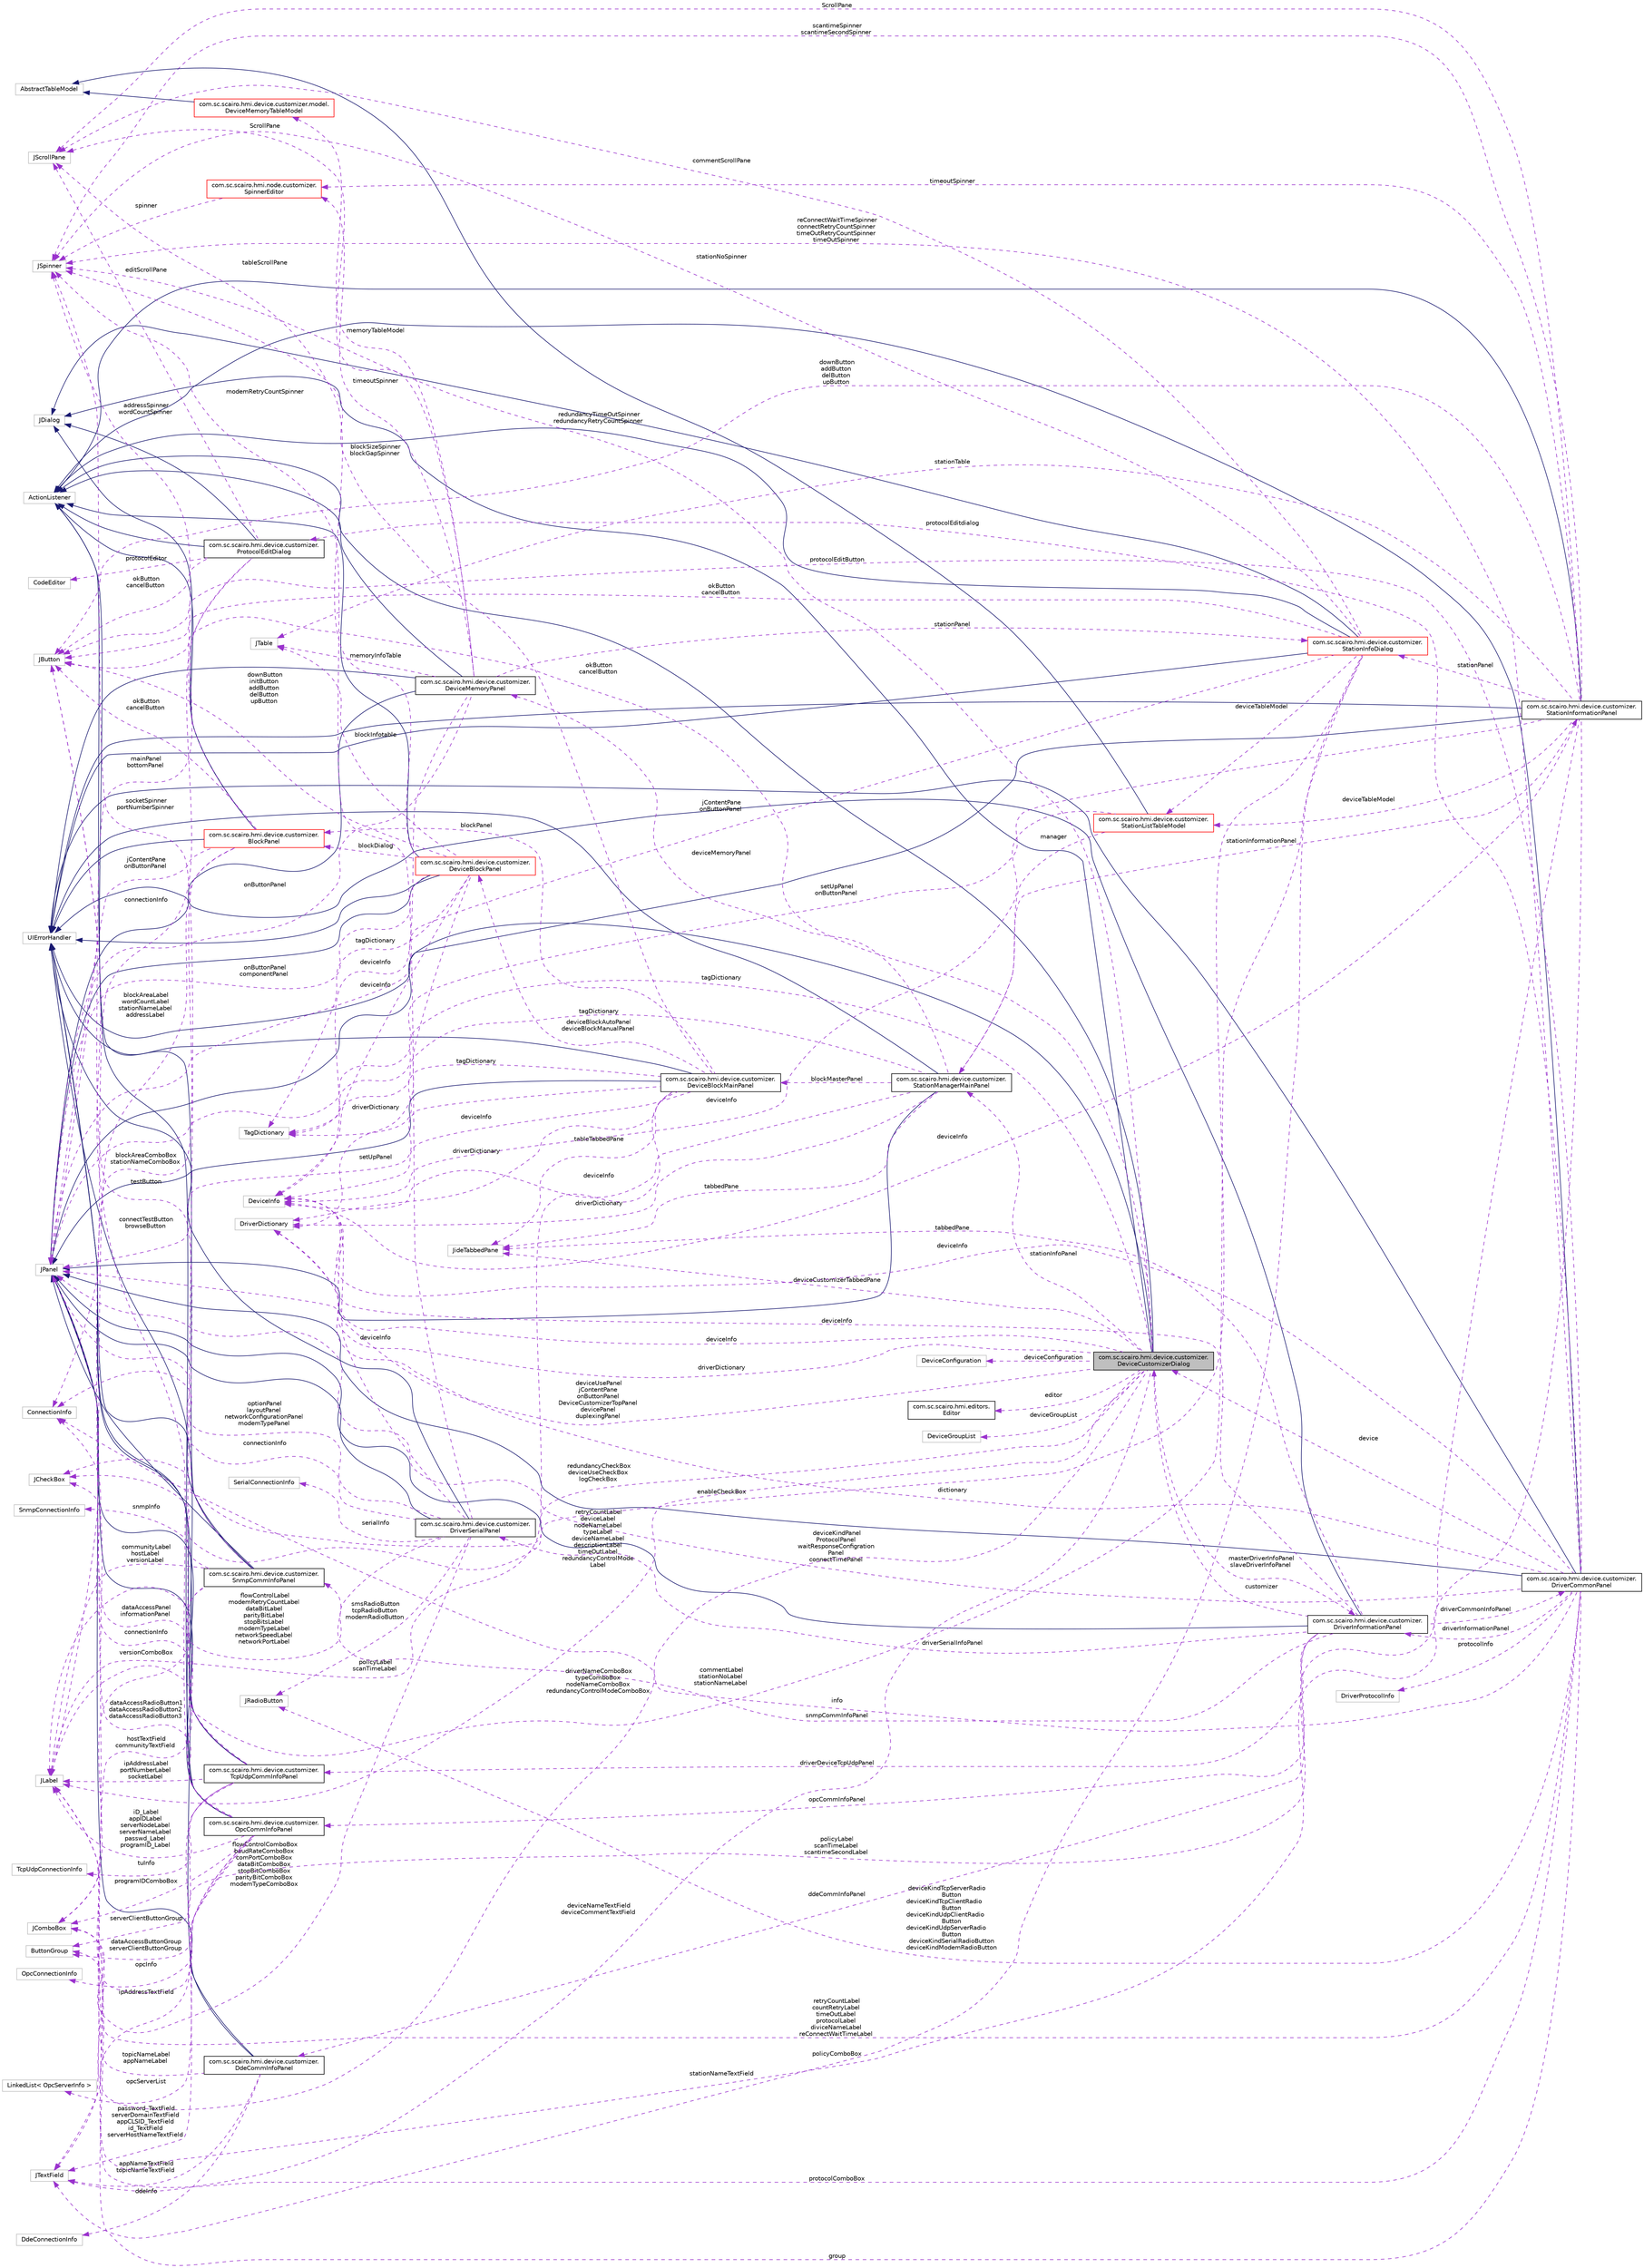 digraph "com.sc.scairo.hmi.device.customizer.DeviceCustomizerDialog"
{
 // LATEX_PDF_SIZE
  edge [fontname="Helvetica",fontsize="10",labelfontname="Helvetica",labelfontsize="10"];
  node [fontname="Helvetica",fontsize="10",shape=record];
  rankdir="LR";
  Node1 [label="com.sc.scairo.hmi.device.customizer.\lDeviceCustomizerDialog",height=0.2,width=0.4,color="black", fillcolor="grey75", style="filled", fontcolor="black",tooltip=" "];
  Node2 -> Node1 [dir="back",color="midnightblue",fontsize="10",style="solid",fontname="Helvetica"];
  Node2 [label="JDialog",height=0.2,width=0.4,color="grey75", fillcolor="white", style="filled",tooltip=" "];
  Node3 -> Node1 [dir="back",color="midnightblue",fontsize="10",style="solid",fontname="Helvetica"];
  Node3 [label="ActionListener",height=0.2,width=0.4,color="grey75", fillcolor="white", style="filled",tooltip=" "];
  Node4 -> Node1 [dir="back",color="midnightblue",fontsize="10",style="solid",fontname="Helvetica"];
  Node4 [label="UIErrorHandler",height=0.2,width=0.4,color="grey75", fillcolor="white", style="filled",tooltip=" "];
  Node5 -> Node1 [dir="back",color="darkorchid3",fontsize="10",style="dashed",label=" tagDictionary" ,fontname="Helvetica"];
  Node5 [label="TagDictionary",height=0.2,width=0.4,color="grey75", fillcolor="white", style="filled",tooltip=" "];
  Node6 -> Node1 [dir="back",color="darkorchid3",fontsize="10",style="dashed",label=" masterDriverInfoPanel\nslaveDriverInfoPanel" ,fontname="Helvetica"];
  Node6 [label="com.sc.scairo.hmi.device.customizer.\lDriverInformationPanel",height=0.2,width=0.4,color="black", fillcolor="white", style="filled",URL="$classcom_1_1sc_1_1scairo_1_1hmi_1_1device_1_1customizer_1_1_driver_information_panel.html",tooltip=" "];
  Node7 -> Node6 [dir="back",color="midnightblue",fontsize="10",style="solid",fontname="Helvetica"];
  Node7 [label="JPanel",height=0.2,width=0.4,color="grey75", fillcolor="white", style="filled",tooltip=" "];
  Node4 -> Node6 [dir="back",color="midnightblue",fontsize="10",style="solid",fontname="Helvetica"];
  Node8 -> Node6 [dir="back",color="darkorchid3",fontsize="10",style="dashed",label=" snmpCommInfoPanel" ,fontname="Helvetica"];
  Node8 [label="com.sc.scairo.hmi.device.customizer.\lSnmpCommInfoPanel",height=0.2,width=0.4,color="black", fillcolor="white", style="filled",URL="$classcom_1_1sc_1_1scairo_1_1hmi_1_1device_1_1customizer_1_1_snmp_comm_info_panel.html",tooltip=" "];
  Node7 -> Node8 [dir="back",color="midnightblue",fontsize="10",style="solid",fontname="Helvetica"];
  Node4 -> Node8 [dir="back",color="midnightblue",fontsize="10",style="solid",fontname="Helvetica"];
  Node3 -> Node8 [dir="back",color="midnightblue",fontsize="10",style="solid",fontname="Helvetica"];
  Node9 -> Node8 [dir="back",color="darkorchid3",fontsize="10",style="dashed",label=" testButton" ,fontname="Helvetica"];
  Node9 [label="JButton",height=0.2,width=0.4,color="grey75", fillcolor="white", style="filled",tooltip=" "];
  Node10 -> Node8 [dir="back",color="darkorchid3",fontsize="10",style="dashed",label=" hostTextField\ncommunityTextField" ,fontname="Helvetica"];
  Node10 [label="JTextField",height=0.2,width=0.4,color="grey75", fillcolor="white", style="filled",tooltip=" "];
  Node11 -> Node8 [dir="back",color="darkorchid3",fontsize="10",style="dashed",label=" snmpInfo" ,fontname="Helvetica"];
  Node11 [label="SnmpConnectionInfo",height=0.2,width=0.4,color="grey75", fillcolor="white", style="filled",tooltip=" "];
  Node12 -> Node8 [dir="back",color="darkorchid3",fontsize="10",style="dashed",label=" versionComboBox" ,fontname="Helvetica"];
  Node12 [label="JComboBox",height=0.2,width=0.4,color="grey75", fillcolor="white", style="filled",tooltip=" "];
  Node13 -> Node8 [dir="back",color="darkorchid3",fontsize="10",style="dashed",label=" communityLabel\nhostLabel\nversionLabel" ,fontname="Helvetica"];
  Node13 [label="JLabel",height=0.2,width=0.4,color="grey75", fillcolor="white", style="filled",tooltip=" "];
  Node14 -> Node6 [dir="back",color="darkorchid3",fontsize="10",style="dashed",label=" ddeCommInfoPanel" ,fontname="Helvetica"];
  Node14 [label="com.sc.scairo.hmi.device.customizer.\lDdeCommInfoPanel",height=0.2,width=0.4,color="black", fillcolor="white", style="filled",URL="$classcom_1_1sc_1_1scairo_1_1hmi_1_1device_1_1customizer_1_1_dde_comm_info_panel.html",tooltip=" "];
  Node7 -> Node14 [dir="back",color="midnightblue",fontsize="10",style="solid",fontname="Helvetica"];
  Node4 -> Node14 [dir="back",color="midnightblue",fontsize="10",style="solid",fontname="Helvetica"];
  Node10 -> Node14 [dir="back",color="darkorchid3",fontsize="10",style="dashed",label=" appNameTextField\ntopicNameTextField" ,fontname="Helvetica"];
  Node13 -> Node14 [dir="back",color="darkorchid3",fontsize="10",style="dashed",label=" topicNameLabel\nappNameLabel" ,fontname="Helvetica"];
  Node15 -> Node14 [dir="back",color="darkorchid3",fontsize="10",style="dashed",label=" ddeInfo" ,fontname="Helvetica"];
  Node15 [label="DdeConnectionInfo",height=0.2,width=0.4,color="grey75", fillcolor="white", style="filled",tooltip=" "];
  Node16 -> Node6 [dir="back",color="darkorchid3",fontsize="10",style="dashed",label=" driverDeviceTcpUdpPanel" ,fontname="Helvetica"];
  Node16 [label="com.sc.scairo.hmi.device.customizer.\lTcpUdpCommInfoPanel",height=0.2,width=0.4,color="black", fillcolor="white", style="filled",URL="$classcom_1_1sc_1_1scairo_1_1hmi_1_1device_1_1customizer_1_1_tcp_udp_comm_info_panel.html",tooltip=" "];
  Node7 -> Node16 [dir="back",color="midnightblue",fontsize="10",style="solid",fontname="Helvetica"];
  Node4 -> Node16 [dir="back",color="midnightblue",fontsize="10",style="solid",fontname="Helvetica"];
  Node10 -> Node16 [dir="back",color="darkorchid3",fontsize="10",style="dashed",label=" ipAddressTextField" ,fontname="Helvetica"];
  Node17 -> Node16 [dir="back",color="darkorchid3",fontsize="10",style="dashed",label=" socketSpinner\nportNumberSpinner" ,fontname="Helvetica"];
  Node17 [label="JSpinner",height=0.2,width=0.4,color="grey75", fillcolor="white", style="filled",tooltip=" "];
  Node18 -> Node16 [dir="back",color="darkorchid3",fontsize="10",style="dashed",label=" serverClientButtonGroup" ,fontname="Helvetica"];
  Node18 [label="ButtonGroup",height=0.2,width=0.4,color="grey75", fillcolor="white", style="filled",tooltip=" "];
  Node19 -> Node16 [dir="back",color="darkorchid3",fontsize="10",style="dashed",label=" connectionInfo" ,fontname="Helvetica"];
  Node19 [label="ConnectionInfo",height=0.2,width=0.4,color="grey75", fillcolor="white", style="filled",tooltip=" "];
  Node13 -> Node16 [dir="back",color="darkorchid3",fontsize="10",style="dashed",label=" ipAddressLabel\nportNumberLabel\nsocketLabel" ,fontname="Helvetica"];
  Node20 -> Node16 [dir="back",color="darkorchid3",fontsize="10",style="dashed",label=" tuInfo" ,fontname="Helvetica"];
  Node20 [label="TcpUdpConnectionInfo",height=0.2,width=0.4,color="grey75", fillcolor="white", style="filled",tooltip=" "];
  Node21 -> Node6 [dir="back",color="darkorchid3",fontsize="10",style="dashed",label=" tabbedPane" ,fontname="Helvetica"];
  Node21 [label="JideTabbedPane",height=0.2,width=0.4,color="grey75", fillcolor="white", style="filled",tooltip=" "];
  Node22 -> Node6 [dir="back",color="darkorchid3",fontsize="10",style="dashed",label=" opcCommInfoPanel" ,fontname="Helvetica"];
  Node22 [label="com.sc.scairo.hmi.device.customizer.\lOpcCommInfoPanel",height=0.2,width=0.4,color="black", fillcolor="white", style="filled",URL="$classcom_1_1sc_1_1scairo_1_1hmi_1_1device_1_1customizer_1_1_opc_comm_info_panel.html",tooltip=" "];
  Node7 -> Node22 [dir="back",color="midnightblue",fontsize="10",style="solid",fontname="Helvetica"];
  Node4 -> Node22 [dir="back",color="midnightblue",fontsize="10",style="solid",fontname="Helvetica"];
  Node3 -> Node22 [dir="back",color="midnightblue",fontsize="10",style="solid",fontname="Helvetica"];
  Node9 -> Node22 [dir="back",color="darkorchid3",fontsize="10",style="dashed",label=" connectTestButton\nbrowseButton" ,fontname="Helvetica"];
  Node23 -> Node22 [dir="back",color="darkorchid3",fontsize="10",style="dashed",label=" dataAccessRadioButton1\ndataAccessRadioButton2\ndataAccessRadioButton3" ,fontname="Helvetica"];
  Node23 [label="JCheckBox",height=0.2,width=0.4,color="grey75", fillcolor="white", style="filled",tooltip=" "];
  Node10 -> Node22 [dir="back",color="darkorchid3",fontsize="10",style="dashed",label=" password_TextField\nserverDomainTextField\nappCLSID_TextField\nid_TextField\nserverHostNameTextField" ,fontname="Helvetica"];
  Node24 -> Node22 [dir="back",color="darkorchid3",fontsize="10",style="dashed",label=" opcInfo" ,fontname="Helvetica"];
  Node24 [label="OpcConnectionInfo",height=0.2,width=0.4,color="grey75", fillcolor="white", style="filled",tooltip=" "];
  Node18 -> Node22 [dir="back",color="darkorchid3",fontsize="10",style="dashed",label=" dataAccessButtonGroup\nserverClientButtonGroup" ,fontname="Helvetica"];
  Node12 -> Node22 [dir="back",color="darkorchid3",fontsize="10",style="dashed",label=" programIDComboBox" ,fontname="Helvetica"];
  Node25 -> Node22 [dir="back",color="darkorchid3",fontsize="10",style="dashed",label=" opcServerList" ,fontname="Helvetica"];
  Node25 [label="LinkedList\< OpcServerInfo \>",height=0.2,width=0.4,color="grey75", fillcolor="white", style="filled",tooltip=" "];
  Node13 -> Node22 [dir="back",color="darkorchid3",fontsize="10",style="dashed",label=" iD_Label\nappIDLabel\nserverNodeLabel\nserverNameLabel\npasswd_Label\nprogramID_Label" ,fontname="Helvetica"];
  Node7 -> Node22 [dir="back",color="darkorchid3",fontsize="10",style="dashed",label=" dataAccessPanel\ninformationPanel" ,fontname="Helvetica"];
  Node26 -> Node6 [dir="back",color="darkorchid3",fontsize="10",style="dashed",label=" driverSerialInfoPanel" ,fontname="Helvetica"];
  Node26 [label="com.sc.scairo.hmi.device.customizer.\lDriverSerialPanel",height=0.2,width=0.4,color="black", fillcolor="white", style="filled",URL="$classcom_1_1sc_1_1scairo_1_1hmi_1_1device_1_1customizer_1_1_driver_serial_panel.html",tooltip=" "];
  Node7 -> Node26 [dir="back",color="midnightblue",fontsize="10",style="solid",fontname="Helvetica"];
  Node4 -> Node26 [dir="back",color="midnightblue",fontsize="10",style="solid",fontname="Helvetica"];
  Node17 -> Node26 [dir="back",color="darkorchid3",fontsize="10",style="dashed",label=" modemRetryCountSpinner" ,fontname="Helvetica"];
  Node19 -> Node26 [dir="back",color="darkorchid3",fontsize="10",style="dashed",label=" connectionInfo" ,fontname="Helvetica"];
  Node12 -> Node26 [dir="back",color="darkorchid3",fontsize="10",style="dashed",label=" flowControlComboBox\nbaudRateComboBox\ncomPortComboBox\ndataBitComboBox\nstopBitComboBox\nparityBitComboBox\nmodemTypeComboBox" ,fontname="Helvetica"];
  Node13 -> Node26 [dir="back",color="darkorchid3",fontsize="10",style="dashed",label=" flowControlLabel\nmodemRetryCountLabel\ndataBitLabel\nparityBitLabel\nstopBitsLabel\nmodemTypeLabel\nnetworkSpeedLabel\nnetworkPortLabel" ,fontname="Helvetica"];
  Node27 -> Node26 [dir="back",color="darkorchid3",fontsize="10",style="dashed",label=" deviceInfo" ,fontname="Helvetica"];
  Node27 [label="DeviceInfo",height=0.2,width=0.4,color="grey75", fillcolor="white", style="filled",tooltip=" "];
  Node28 -> Node26 [dir="back",color="darkorchid3",fontsize="10",style="dashed",label=" serialInfo" ,fontname="Helvetica"];
  Node28 [label="SerialConnectionInfo",height=0.2,width=0.4,color="grey75", fillcolor="white", style="filled",tooltip=" "];
  Node7 -> Node26 [dir="back",color="darkorchid3",fontsize="10",style="dashed",label=" optionPanel\nlayoutPanel\nnetworkConfigurationPanel\nmodemTypePanel" ,fontname="Helvetica"];
  Node29 -> Node26 [dir="back",color="darkorchid3",fontsize="10",style="dashed",label=" smsRadioButton\ntcpRadioButton\nmodemRadioButton" ,fontname="Helvetica"];
  Node29 [label="JRadioButton",height=0.2,width=0.4,color="grey75", fillcolor="white", style="filled",tooltip=" "];
  Node1 -> Node6 [dir="back",color="darkorchid3",fontsize="10",style="dashed",label=" customizer" ,fontname="Helvetica"];
  Node27 -> Node6 [dir="back",color="darkorchid3",fontsize="10",style="dashed",label=" deviceInfo" ,fontname="Helvetica"];
  Node30 -> Node6 [dir="back",color="darkorchid3",fontsize="10",style="dashed",label=" driverCommonInfoPanel" ,fontname="Helvetica"];
  Node30 [label="com.sc.scairo.hmi.device.customizer.\lDriverCommonPanel",height=0.2,width=0.4,color="black", fillcolor="white", style="filled",URL="$classcom_1_1sc_1_1scairo_1_1hmi_1_1device_1_1customizer_1_1_driver_common_panel.html",tooltip=" "];
  Node7 -> Node30 [dir="back",color="midnightblue",fontsize="10",style="solid",fontname="Helvetica"];
  Node3 -> Node30 [dir="back",color="midnightblue",fontsize="10",style="solid",fontname="Helvetica"];
  Node4 -> Node30 [dir="back",color="midnightblue",fontsize="10",style="solid",fontname="Helvetica"];
  Node9 -> Node30 [dir="back",color="darkorchid3",fontsize="10",style="dashed",label=" protocolEditButton" ,fontname="Helvetica"];
  Node6 -> Node30 [dir="back",color="darkorchid3",fontsize="10",style="dashed",label=" driverInformationPanel" ,fontname="Helvetica"];
  Node17 -> Node30 [dir="back",color="darkorchid3",fontsize="10",style="dashed",label=" reConnectWaitTimeSpinner\nconnectRetryCountSpinner\ntimeOutRetryCountSpinner\ntimeOutSpinner" ,fontname="Helvetica"];
  Node18 -> Node30 [dir="back",color="darkorchid3",fontsize="10",style="dashed",label=" group" ,fontname="Helvetica"];
  Node31 -> Node30 [dir="back",color="darkorchid3",fontsize="10",style="dashed",label=" dictionary" ,fontname="Helvetica"];
  Node31 [label="DriverDictionary",height=0.2,width=0.4,color="grey75", fillcolor="white", style="filled",tooltip=" "];
  Node19 -> Node30 [dir="back",color="darkorchid3",fontsize="10",style="dashed",label=" info" ,fontname="Helvetica"];
  Node12 -> Node30 [dir="back",color="darkorchid3",fontsize="10",style="dashed",label=" protocolComboBox" ,fontname="Helvetica"];
  Node1 -> Node30 [dir="back",color="darkorchid3",fontsize="10",style="dashed",label=" device" ,fontname="Helvetica"];
  Node13 -> Node30 [dir="back",color="darkorchid3",fontsize="10",style="dashed",label=" retryCountLabel\ncountRetryLabel\ntimeOutLabel\nprotocolLabel\ndiviceNameLabel\nreConnectWaitTimeLabel" ,fontname="Helvetica"];
  Node27 -> Node30 [dir="back",color="darkorchid3",fontsize="10",style="dashed",label=" deviceInfo" ,fontname="Helvetica"];
  Node7 -> Node30 [dir="back",color="darkorchid3",fontsize="10",style="dashed",label=" deviceKindPanel\nProtocolPanel\nwaitResponseConfigration\lPanel\nconnectTimePanel" ,fontname="Helvetica"];
  Node32 -> Node30 [dir="back",color="darkorchid3",fontsize="10",style="dashed",label=" protocolInfo" ,fontname="Helvetica"];
  Node32 [label="DriverProtocolInfo",height=0.2,width=0.4,color="grey75", fillcolor="white", style="filled",tooltip=" "];
  Node29 -> Node30 [dir="back",color="darkorchid3",fontsize="10",style="dashed",label=" deviceKindTcpServerRadio\lButton\ndeviceKindTcpClientRadio\lButton\ndeviceKindUdpClientRadio\lButton\ndeviceKindUdpServerRadio\lButton\ndeviceKindSerialRadioButton\ndeviceKindModemRadioButton" ,fontname="Helvetica"];
  Node33 -> Node30 [dir="back",color="darkorchid3",fontsize="10",style="dashed",label=" protocolEditdialog" ,fontname="Helvetica"];
  Node33 [label="com.sc.scairo.hmi.device.customizer.\lProtocolEditDialog",height=0.2,width=0.4,color="black", fillcolor="white", style="filled",URL="$classcom_1_1sc_1_1scairo_1_1hmi_1_1device_1_1customizer_1_1_protocol_edit_dialog.html",tooltip=" "];
  Node2 -> Node33 [dir="back",color="midnightblue",fontsize="10",style="solid",fontname="Helvetica"];
  Node3 -> Node33 [dir="back",color="midnightblue",fontsize="10",style="solid",fontname="Helvetica"];
  Node9 -> Node33 [dir="back",color="darkorchid3",fontsize="10",style="dashed",label=" okButton\ncancelButton" ,fontname="Helvetica"];
  Node34 -> Node33 [dir="back",color="darkorchid3",fontsize="10",style="dashed",label=" protocolEditor" ,fontname="Helvetica"];
  Node34 [label="CodeEditor",height=0.2,width=0.4,color="grey75", fillcolor="white", style="filled",tooltip=" "];
  Node19 -> Node33 [dir="back",color="darkorchid3",fontsize="10",style="dashed",label=" connectionInfo" ,fontname="Helvetica"];
  Node7 -> Node33 [dir="back",color="darkorchid3",fontsize="10",style="dashed",label=" mainPanel\nbottomPanel" ,fontname="Helvetica"];
  Node35 -> Node33 [dir="back",color="darkorchid3",fontsize="10",style="dashed",label=" editScrollPane" ,fontname="Helvetica"];
  Node35 [label="JScrollPane",height=0.2,width=0.4,color="grey75", fillcolor="white", style="filled",tooltip=" "];
  Node23 -> Node1 [dir="back",color="darkorchid3",fontsize="10",style="dashed",label=" redundancyCheckBox\ndeviceUseCheckBox\nlogCheckBox" ,fontname="Helvetica"];
  Node9 -> Node1 [dir="back",color="darkorchid3",fontsize="10",style="dashed",label=" okButton\ncancelButton" ,fontname="Helvetica"];
  Node10 -> Node1 [dir="back",color="darkorchid3",fontsize="10",style="dashed",label=" deviceNameTextField\ndeviceCommentTextField" ,fontname="Helvetica"];
  Node17 -> Node1 [dir="back",color="darkorchid3",fontsize="10",style="dashed",label=" redundancyTimeOutSpinner\nredundancyRetryCountSpinner" ,fontname="Helvetica"];
  Node21 -> Node1 [dir="back",color="darkorchid3",fontsize="10",style="dashed",label=" deviceCustomizerTabbedPane" ,fontname="Helvetica"];
  Node31 -> Node1 [dir="back",color="darkorchid3",fontsize="10",style="dashed",label=" driverDictionary" ,fontname="Helvetica"];
  Node12 -> Node1 [dir="back",color="darkorchid3",fontsize="10",style="dashed",label=" driverNameComboBox\ntypeComboBox\nnodeNameComboBox\nredundancyControlModeComboBox" ,fontname="Helvetica"];
  Node36 -> Node1 [dir="back",color="darkorchid3",fontsize="10",style="dashed",label=" deviceGroupList" ,fontname="Helvetica"];
  Node36 [label="DeviceGroupList",height=0.2,width=0.4,color="grey75", fillcolor="white", style="filled",tooltip=" "];
  Node13 -> Node1 [dir="back",color="darkorchid3",fontsize="10",style="dashed",label=" retryCountLabel\ndeviceLabel\nnodeNameLabel\ntypeLabel\ndeviceNameLabel\ndescriptionLabel\ntimeOutLabel\nredundancyControlMode\lLabel" ,fontname="Helvetica"];
  Node37 -> Node1 [dir="back",color="darkorchid3",fontsize="10",style="dashed",label=" deviceConfiguration" ,fontname="Helvetica"];
  Node37 [label="DeviceConfiguration",height=0.2,width=0.4,color="grey75", fillcolor="white", style="filled",tooltip=" "];
  Node27 -> Node1 [dir="back",color="darkorchid3",fontsize="10",style="dashed",label=" deviceInfo" ,fontname="Helvetica"];
  Node7 -> Node1 [dir="back",color="darkorchid3",fontsize="10",style="dashed",label=" deviceUsePanel\njContentPane\nonButtonPanel\nDeviceCustomizerTopPanel\ndevicePanel\nduplexingPanel" ,fontname="Helvetica"];
  Node38 -> Node1 [dir="back",color="darkorchid3",fontsize="10",style="dashed",label=" editor" ,fontname="Helvetica"];
  Node38 [label="com.sc.scairo.hmi.editors.\lEditor",height=0.2,width=0.4,color="black", fillcolor="white", style="filled",URL="$interfacecom_1_1sc_1_1scairo_1_1hmi_1_1editors_1_1_editor.html",tooltip=" "];
  Node39 -> Node1 [dir="back",color="darkorchid3",fontsize="10",style="dashed",label=" stationInfoPanel" ,fontname="Helvetica"];
  Node39 [label="com.sc.scairo.hmi.device.customizer.\lStationManagerMainPanel",height=0.2,width=0.4,color="black", fillcolor="white", style="filled",URL="$classcom_1_1sc_1_1scairo_1_1hmi_1_1device_1_1customizer_1_1_station_manager_main_panel.html",tooltip=" "];
  Node7 -> Node39 [dir="back",color="midnightblue",fontsize="10",style="solid",fontname="Helvetica"];
  Node4 -> Node39 [dir="back",color="midnightblue",fontsize="10",style="solid",fontname="Helvetica"];
  Node40 -> Node39 [dir="back",color="darkorchid3",fontsize="10",style="dashed",label=" deviceMemoryPanel" ,fontname="Helvetica"];
  Node40 [label="com.sc.scairo.hmi.device.customizer.\lDeviceMemoryPanel",height=0.2,width=0.4,color="black", fillcolor="white", style="filled",URL="$classcom_1_1sc_1_1scairo_1_1hmi_1_1device_1_1customizer_1_1_device_memory_panel.html",tooltip=" "];
  Node7 -> Node40 [dir="back",color="midnightblue",fontsize="10",style="solid",fontname="Helvetica"];
  Node3 -> Node40 [dir="back",color="midnightblue",fontsize="10",style="solid",fontname="Helvetica"];
  Node4 -> Node40 [dir="back",color="midnightblue",fontsize="10",style="solid",fontname="Helvetica"];
  Node41 -> Node40 [dir="back",color="darkorchid3",fontsize="10",style="dashed",label=" memoryTableModel" ,fontname="Helvetica"];
  Node41 [label="com.sc.scairo.hmi.device.customizer.model.\lDeviceMemoryTableModel",height=0.2,width=0.4,color="red", fillcolor="white", style="filled",URL="$classcom_1_1sc_1_1scairo_1_1hmi_1_1device_1_1customizer_1_1model_1_1_device_memory_table_model.html",tooltip=" "];
  Node42 -> Node41 [dir="back",color="midnightblue",fontsize="10",style="solid",fontname="Helvetica"];
  Node42 [label="AbstractTableModel",height=0.2,width=0.4,color="grey75", fillcolor="white", style="filled",tooltip=" "];
  Node44 -> Node40 [dir="back",color="darkorchid3",fontsize="10",style="dashed",label=" memoryInfoTable" ,fontname="Helvetica"];
  Node44 [label="JTable",height=0.2,width=0.4,color="grey75", fillcolor="white", style="filled",tooltip=" "];
  Node45 -> Node40 [dir="back",color="darkorchid3",fontsize="10",style="dashed",label=" timeoutSpinner" ,fontname="Helvetica"];
  Node45 [label="com.sc.scairo.hmi.node.customizer.\lSpinnerEditor",height=0.2,width=0.4,color="red", fillcolor="white", style="filled",URL="$classcom_1_1sc_1_1scairo_1_1hmi_1_1node_1_1customizer_1_1_spinner_editor.html",tooltip=" "];
  Node17 -> Node45 [dir="back",color="darkorchid3",fontsize="10",style="dashed",label=" spinner" ,fontname="Helvetica"];
  Node27 -> Node40 [dir="back",color="darkorchid3",fontsize="10",style="dashed",label=" deviceInfo" ,fontname="Helvetica"];
  Node7 -> Node40 [dir="back",color="darkorchid3",fontsize="10",style="dashed",label=" onButtonPanel" ,fontname="Helvetica"];
  Node35 -> Node40 [dir="back",color="darkorchid3",fontsize="10",style="dashed",label=" ScrollPane" ,fontname="Helvetica"];
  Node48 -> Node40 [dir="back",color="darkorchid3",fontsize="10",style="dashed",label=" stationPanel" ,fontname="Helvetica"];
  Node48 [label="com.sc.scairo.hmi.device.customizer.\lStationInfoDialog",height=0.2,width=0.4,color="red", fillcolor="white", style="filled",URL="$classcom_1_1sc_1_1scairo_1_1hmi_1_1device_1_1customizer_1_1_station_info_dialog.html",tooltip=" "];
  Node2 -> Node48 [dir="back",color="midnightblue",fontsize="10",style="solid",fontname="Helvetica"];
  Node3 -> Node48 [dir="back",color="midnightblue",fontsize="10",style="solid",fontname="Helvetica"];
  Node4 -> Node48 [dir="back",color="midnightblue",fontsize="10",style="solid",fontname="Helvetica"];
  Node9 -> Node48 [dir="back",color="darkorchid3",fontsize="10",style="dashed",label=" okButton\ncancelButton" ,fontname="Helvetica"];
  Node23 -> Node48 [dir="back",color="darkorchid3",fontsize="10",style="dashed",label=" enableCheckBox" ,fontname="Helvetica"];
  Node10 -> Node48 [dir="back",color="darkorchid3",fontsize="10",style="dashed",label=" stationNameTextField" ,fontname="Helvetica"];
  Node17 -> Node48 [dir="back",color="darkorchid3",fontsize="10",style="dashed",label=" stationNoSpinner" ,fontname="Helvetica"];
  Node51 -> Node48 [dir="back",color="darkorchid3",fontsize="10",style="dashed",label=" deviceTableModel" ,fontname="Helvetica"];
  Node51 [label="com.sc.scairo.hmi.device.customizer.\lStationListTableModel",height=0.2,width=0.4,color="red", fillcolor="white", style="filled",URL="$classcom_1_1sc_1_1scairo_1_1hmi_1_1device_1_1customizer_1_1_station_list_table_model.html",tooltip=" "];
  Node42 -> Node51 [dir="back",color="midnightblue",fontsize="10",style="solid",fontname="Helvetica"];
  Node27 -> Node51 [dir="back",color="darkorchid3",fontsize="10",style="dashed",label=" deviceInfo" ,fontname="Helvetica"];
  Node39 -> Node51 [dir="back",color="darkorchid3",fontsize="10",style="dashed",label=" manager" ,fontname="Helvetica"];
  Node13 -> Node48 [dir="back",color="darkorchid3",fontsize="10",style="dashed",label=" commentLabel\nstationNoLabel\nstationNameLabel" ,fontname="Helvetica"];
  Node7 -> Node48 [dir="back",color="darkorchid3",fontsize="10",style="dashed",label=" jContentPane\nonButtonPanel" ,fontname="Helvetica"];
  Node35 -> Node48 [dir="back",color="darkorchid3",fontsize="10",style="dashed",label=" commentScrollPane" ,fontname="Helvetica"];
  Node5 -> Node39 [dir="back",color="darkorchid3",fontsize="10",style="dashed",label=" tagDictionary" ,fontname="Helvetica"];
  Node53 -> Node39 [dir="back",color="darkorchid3",fontsize="10",style="dashed",label=" stationInformationPanel" ,fontname="Helvetica"];
  Node53 [label="com.sc.scairo.hmi.device.customizer.\lStationInformationPanel",height=0.2,width=0.4,color="black", fillcolor="white", style="filled",URL="$classcom_1_1sc_1_1scairo_1_1hmi_1_1device_1_1customizer_1_1_station_information_panel.html",tooltip=" "];
  Node7 -> Node53 [dir="back",color="midnightblue",fontsize="10",style="solid",fontname="Helvetica"];
  Node3 -> Node53 [dir="back",color="midnightblue",fontsize="10",style="solid",fontname="Helvetica"];
  Node4 -> Node53 [dir="back",color="midnightblue",fontsize="10",style="solid",fontname="Helvetica"];
  Node9 -> Node53 [dir="back",color="darkorchid3",fontsize="10",style="dashed",label=" downButton\naddButton\ndelButton\nupButton" ,fontname="Helvetica"];
  Node17 -> Node53 [dir="back",color="darkorchid3",fontsize="10",style="dashed",label=" scantimeSpinner\nscantimeSecondSpinner" ,fontname="Helvetica"];
  Node44 -> Node53 [dir="back",color="darkorchid3",fontsize="10",style="dashed",label=" stationTable" ,fontname="Helvetica"];
  Node12 -> Node53 [dir="back",color="darkorchid3",fontsize="10",style="dashed",label=" policyComboBox" ,fontname="Helvetica"];
  Node13 -> Node53 [dir="back",color="darkorchid3",fontsize="10",style="dashed",label=" policyLabel\nscanTimeLabel\nscantimeSecondLabel" ,fontname="Helvetica"];
  Node45 -> Node53 [dir="back",color="darkorchid3",fontsize="10",style="dashed",label=" timeoutSpinner" ,fontname="Helvetica"];
  Node51 -> Node53 [dir="back",color="darkorchid3",fontsize="10",style="dashed",label=" deviceTableModel" ,fontname="Helvetica"];
  Node27 -> Node53 [dir="back",color="darkorchid3",fontsize="10",style="dashed",label=" deviceInfo" ,fontname="Helvetica"];
  Node7 -> Node53 [dir="back",color="darkorchid3",fontsize="10",style="dashed",label=" setUpPanel\nonButtonPanel" ,fontname="Helvetica"];
  Node35 -> Node53 [dir="back",color="darkorchid3",fontsize="10",style="dashed",label=" ScrollPane" ,fontname="Helvetica"];
  Node48 -> Node53 [dir="back",color="darkorchid3",fontsize="10",style="dashed",label=" stationPanel" ,fontname="Helvetica"];
  Node21 -> Node39 [dir="back",color="darkorchid3",fontsize="10",style="dashed",label=" tabbedPane" ,fontname="Helvetica"];
  Node31 -> Node39 [dir="back",color="darkorchid3",fontsize="10",style="dashed",label=" driverDictionary" ,fontname="Helvetica"];
  Node27 -> Node39 [dir="back",color="darkorchid3",fontsize="10",style="dashed",label=" deviceInfo" ,fontname="Helvetica"];
  Node54 -> Node39 [dir="back",color="darkorchid3",fontsize="10",style="dashed",label=" blockMasterPanel" ,fontname="Helvetica"];
  Node54 [label="com.sc.scairo.hmi.device.customizer.\lDeviceBlockMainPanel",height=0.2,width=0.4,color="black", fillcolor="white", style="filled",URL="$classcom_1_1sc_1_1scairo_1_1hmi_1_1device_1_1customizer_1_1_device_block_main_panel.html",tooltip=" "];
  Node7 -> Node54 [dir="back",color="midnightblue",fontsize="10",style="solid",fontname="Helvetica"];
  Node4 -> Node54 [dir="back",color="midnightblue",fontsize="10",style="solid",fontname="Helvetica"];
  Node5 -> Node54 [dir="back",color="darkorchid3",fontsize="10",style="dashed",label=" tagDictionary" ,fontname="Helvetica"];
  Node17 -> Node54 [dir="back",color="darkorchid3",fontsize="10",style="dashed",label=" blockSizeSpinner\nblockGapSpinner" ,fontname="Helvetica"];
  Node21 -> Node54 [dir="back",color="darkorchid3",fontsize="10",style="dashed",label=" tableTabbedPane" ,fontname="Helvetica"];
  Node31 -> Node54 [dir="back",color="darkorchid3",fontsize="10",style="dashed",label=" driverDictionary" ,fontname="Helvetica"];
  Node13 -> Node54 [dir="back",color="darkorchid3",fontsize="10",style="dashed",label=" policyLabel\nscanTimeLabel" ,fontname="Helvetica"];
  Node27 -> Node54 [dir="back",color="darkorchid3",fontsize="10",style="dashed",label=" deviceInfo" ,fontname="Helvetica"];
  Node7 -> Node54 [dir="back",color="darkorchid3",fontsize="10",style="dashed",label=" setUpPanel" ,fontname="Helvetica"];
  Node55 -> Node54 [dir="back",color="darkorchid3",fontsize="10",style="dashed",label=" blockPanel" ,fontname="Helvetica"];
  Node55 [label="com.sc.scairo.hmi.device.customizer.\lBlockPanel",height=0.2,width=0.4,color="red", fillcolor="white", style="filled",URL="$classcom_1_1sc_1_1scairo_1_1hmi_1_1device_1_1customizer_1_1_block_panel.html",tooltip=" "];
  Node2 -> Node55 [dir="back",color="midnightblue",fontsize="10",style="solid",fontname="Helvetica"];
  Node3 -> Node55 [dir="back",color="midnightblue",fontsize="10",style="solid",fontname="Helvetica"];
  Node4 -> Node55 [dir="back",color="midnightblue",fontsize="10",style="solid",fontname="Helvetica"];
  Node9 -> Node55 [dir="back",color="darkorchid3",fontsize="10",style="dashed",label=" okButton\ncancelButton" ,fontname="Helvetica"];
  Node17 -> Node55 [dir="back",color="darkorchid3",fontsize="10",style="dashed",label=" addressSpinner\nwordCountSpinner" ,fontname="Helvetica"];
  Node12 -> Node55 [dir="back",color="darkorchid3",fontsize="10",style="dashed",label=" blockAreaComboBox\nstationNameComboBox" ,fontname="Helvetica"];
  Node13 -> Node55 [dir="back",color="darkorchid3",fontsize="10",style="dashed",label=" blockAreaLabel\nwordCountLabel\nstationNameLabel\naddressLabel" ,fontname="Helvetica"];
  Node7 -> Node55 [dir="back",color="darkorchid3",fontsize="10",style="dashed",label=" jContentPane\nonButtonPanel" ,fontname="Helvetica"];
  Node57 -> Node54 [dir="back",color="darkorchid3",fontsize="10",style="dashed",label=" deviceBlockAutoPanel\ndeviceBlockManualPanel" ,fontname="Helvetica"];
  Node57 [label="com.sc.scairo.hmi.device.customizer.\lDeviceBlockPanel",height=0.2,width=0.4,color="red", fillcolor="white", style="filled",URL="$classcom_1_1sc_1_1scairo_1_1hmi_1_1device_1_1customizer_1_1_device_block_panel.html",tooltip=" "];
  Node7 -> Node57 [dir="back",color="midnightblue",fontsize="10",style="solid",fontname="Helvetica"];
  Node3 -> Node57 [dir="back",color="midnightblue",fontsize="10",style="solid",fontname="Helvetica"];
  Node4 -> Node57 [dir="back",color="midnightblue",fontsize="10",style="solid",fontname="Helvetica"];
  Node5 -> Node57 [dir="back",color="darkorchid3",fontsize="10",style="dashed",label=" tagDictionary" ,fontname="Helvetica"];
  Node9 -> Node57 [dir="back",color="darkorchid3",fontsize="10",style="dashed",label=" downButton\ninitButton\naddButton\ndelButton\nupButton" ,fontname="Helvetica"];
  Node31 -> Node57 [dir="back",color="darkorchid3",fontsize="10",style="dashed",label=" driverDictionary" ,fontname="Helvetica"];
  Node44 -> Node57 [dir="back",color="darkorchid3",fontsize="10",style="dashed",label=" blockInfotable" ,fontname="Helvetica"];
  Node27 -> Node57 [dir="back",color="darkorchid3",fontsize="10",style="dashed",label=" deviceInfo" ,fontname="Helvetica"];
  Node7 -> Node57 [dir="back",color="darkorchid3",fontsize="10",style="dashed",label=" onButtonPanel\ncomponentPanel" ,fontname="Helvetica"];
  Node35 -> Node57 [dir="back",color="darkorchid3",fontsize="10",style="dashed",label=" tableScrollPane" ,fontname="Helvetica"];
  Node55 -> Node57 [dir="back",color="darkorchid3",fontsize="10",style="dashed",label=" blockDialog" ,fontname="Helvetica"];
}
